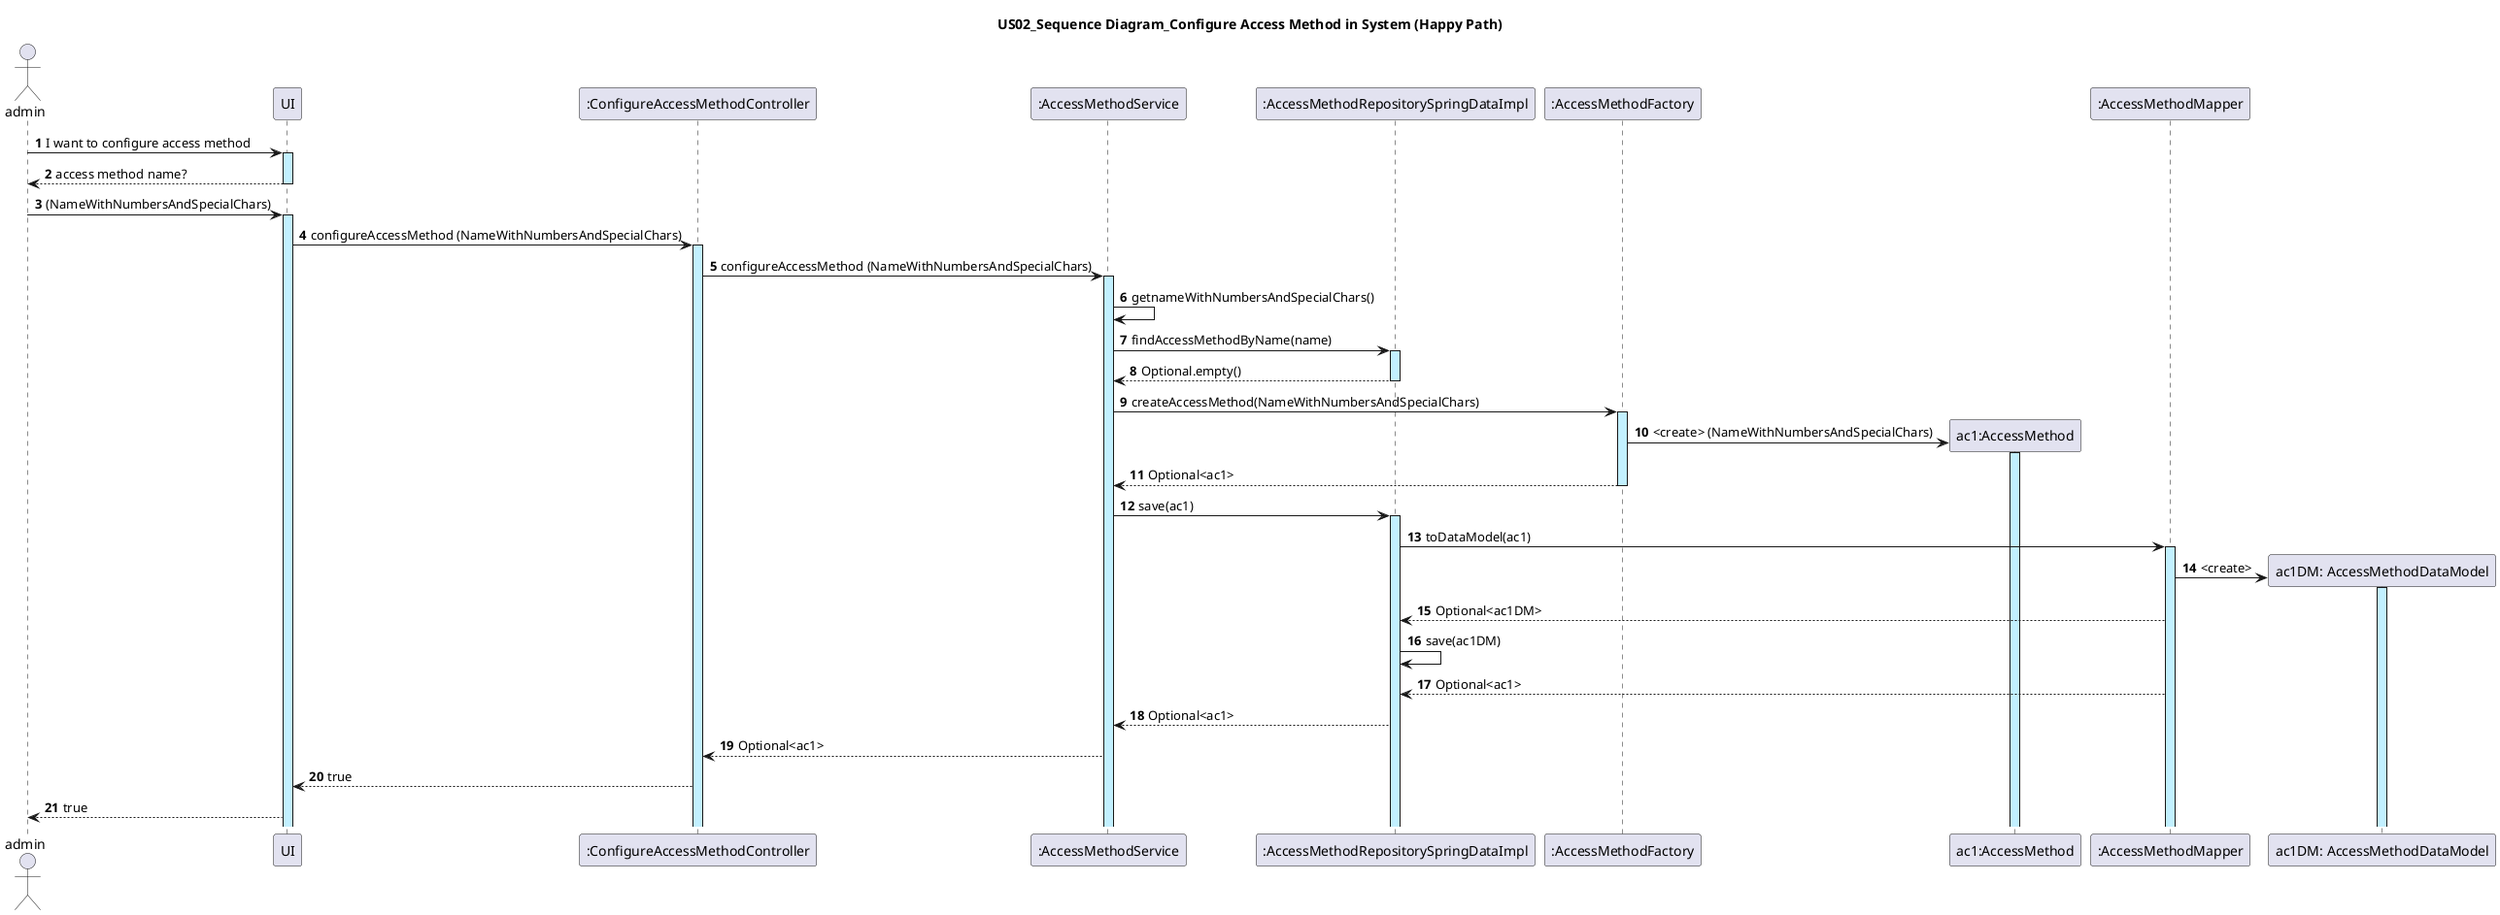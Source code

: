 @startuml
actor admin
autonumber

title: US02_Sequence Diagram_Configure Access Method in System (Happy Path)

admin -> UI ++ #application : I want to configure access method
UI --> admin -- : access method name?
admin -> UI ++ #application :(NameWithNumbersAndSpecialChars)
    UI -> ":ConfigureAccessMethodController" as ConfigureAccessMethodController ++ #application : configureAccessMethod (NameWithNumbersAndSpecialChars)


ConfigureAccessMethodController -> ":AccessMethodService" ++ #application : configureAccessMethod (NameWithNumbersAndSpecialChars)
":AccessMethodService" -> ":AccessMethodService": getnameWithNumbersAndSpecialChars()
":AccessMethodService" -> ":AccessMethodRepositorySpringDataImpl" ++ #application:  findAccessMethodByName(name)
":AccessMethodRepositorySpringDataImpl" --> ":AccessMethodService" -- #application: Optional.empty()
":AccessMethodService" -> ":AccessMethodFactory" as AccessMethodFactory ++ #application: createAccessMethod(NameWithNumbersAndSpecialChars)
create "ac1:AccessMethod" as AccessMethod
AccessMethodFactory -> AccessMethod  ++ #application  : <create> (NameWithNumbersAndSpecialChars)
AccessMethodFactory --> ":AccessMethodService" -- : Optional<ac1>
":AccessMethodService" -> ":AccessMethodRepositorySpringDataImpl" ++ #application: save(ac1)
":AccessMethodRepositorySpringDataImpl" -> ":AccessMethodMapper" ++ #application: toDataModel(ac1)
create "ac1DM: AccessMethodDataModel" as AccessMethodDataModel
":AccessMethodMapper" -> AccessMethodDataModel ++ #application: <create>
":AccessMethodMapper" --> ":AccessMethodRepositorySpringDataImpl": Optional<ac1DM>
":AccessMethodRepositorySpringDataImpl" -> ":AccessMethodRepositorySpringDataImpl": save(ac1DM)
":AccessMethodMapper" --> ":AccessMethodRepositorySpringDataImpl": Optional<ac1>
":AccessMethodRepositorySpringDataImpl" --> ":AccessMethodService": Optional<ac1>
":AccessMethodService" --> ConfigureAccessMethodController: Optional<ac1>
ConfigureAccessMethodController --> UI: true
UI --> admin: true
@enduml
